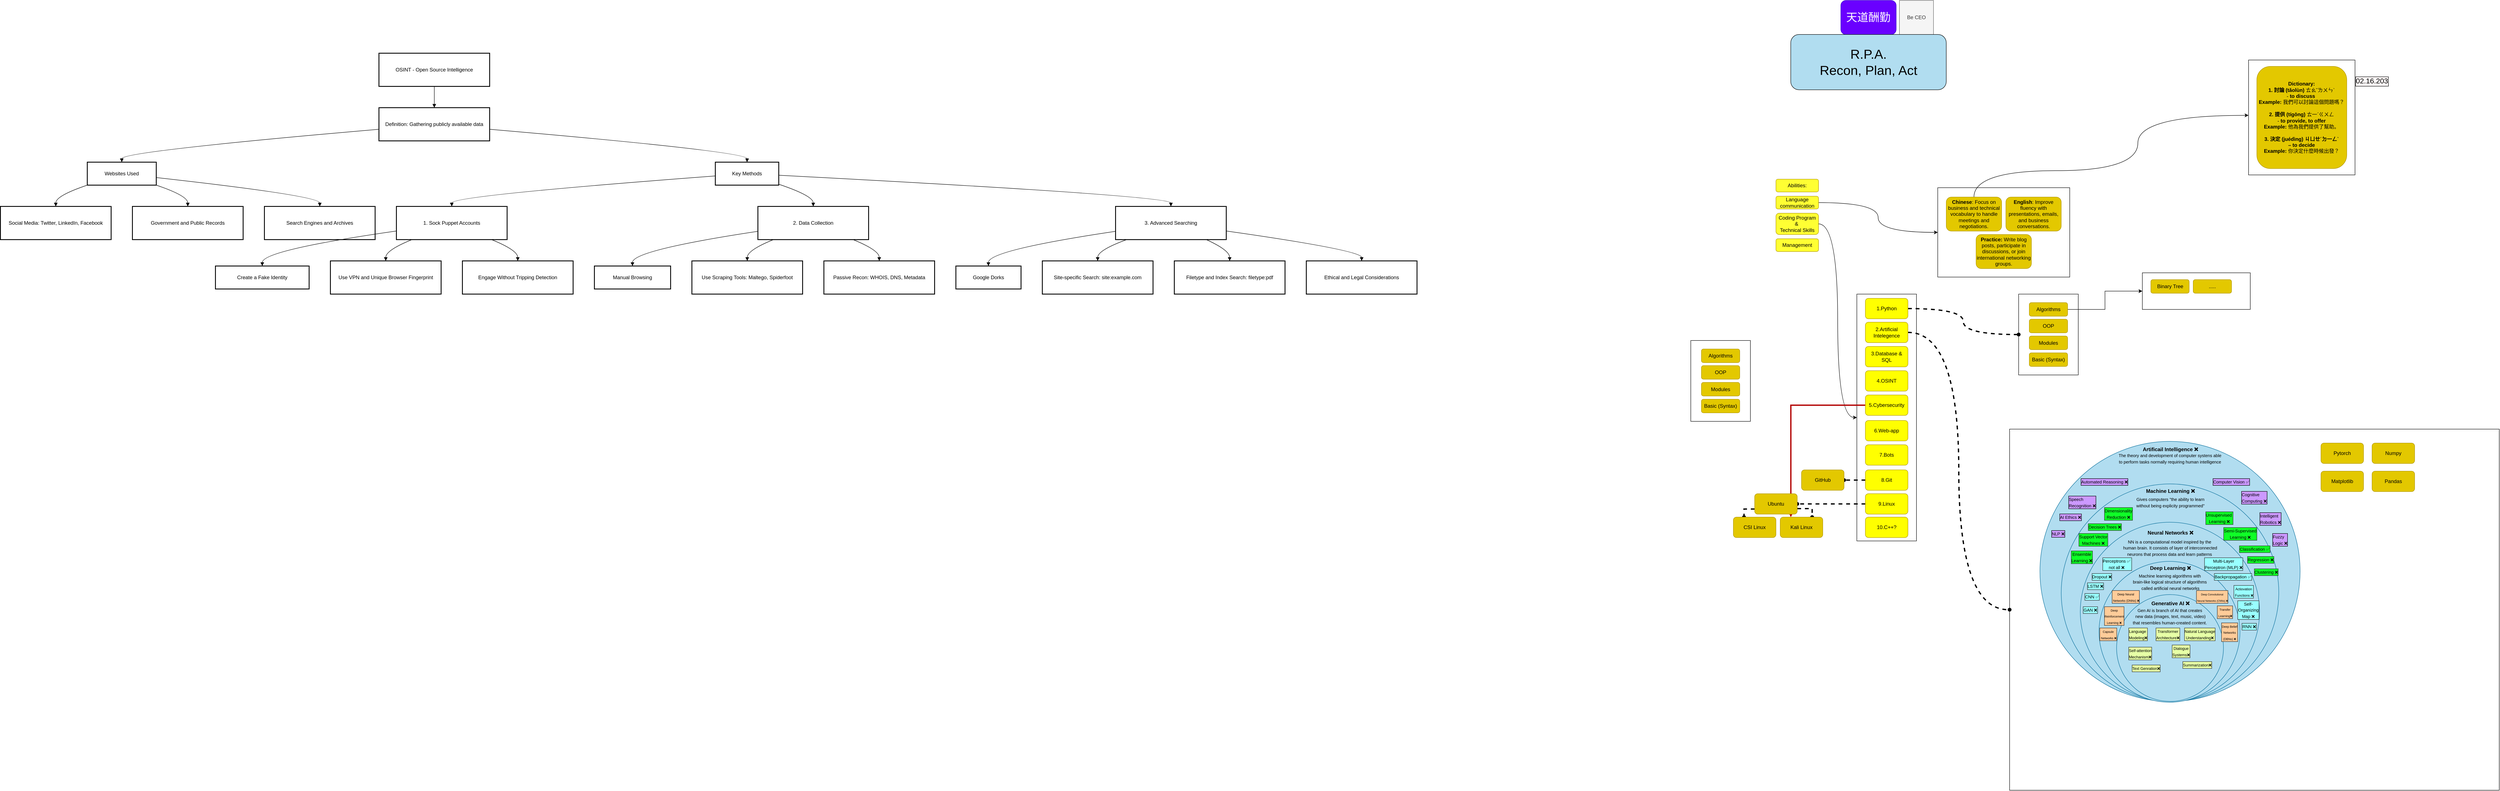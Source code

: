 <mxfile version="26.2.5">
  <diagram name="Page-1" id="c7558073-3199-34d8-9f00-42111426c3f3">
    <mxGraphModel dx="5987" dy="1270" grid="1" gridSize="10" guides="1" tooltips="1" connect="1" arrows="1" fold="1" page="0" pageScale="1" pageWidth="826" pageHeight="1169" background="none" math="0" shadow="0">
      <root>
        <mxCell id="0" />
        <mxCell id="1" parent="0" />
        <mxCell id="4se0mU8CYs9TbdrPb7_I-171" value="" style="rounded=0;whiteSpace=wrap;html=1;fillColor=none;" parent="1" vertex="1">
          <mxGeometry x="598.75" y="787.25" width="1150" height="848.5" as="geometry" />
        </mxCell>
        <mxCell id="4se0mU8CYs9TbdrPb7_I-137" value="" style="rounded=0;whiteSpace=wrap;html=1;fillColor=none;" parent="1" vertex="1">
          <mxGeometry x="620" y="470" width="140" height="190" as="geometry" />
        </mxCell>
        <mxCell id="4se0mU8CYs9TbdrPb7_I-109" value="" style="rounded=0;whiteSpace=wrap;html=1;" parent="1" vertex="1">
          <mxGeometry x="430" y="220" width="310" height="210" as="geometry" />
        </mxCell>
        <mxCell id="4se0mU8CYs9TbdrPb7_I-97" value="Be CEO" style="whiteSpace=wrap;html=1;aspect=fixed;fillColor=#f5f5f5;strokeColor=#666666;fontColor=#333333;" parent="1" vertex="1">
          <mxGeometry x="340" y="-220" width="80" height="80" as="geometry" />
        </mxCell>
        <mxCell id="4se0mU8CYs9TbdrPb7_I-101" value="Abilities:" style="rounded=1;whiteSpace=wrap;html=1;fillColor=#FFFF33;fontColor=#000000;strokeColor=#B09500;" parent="1" vertex="1">
          <mxGeometry x="50" y="200" width="100" height="30" as="geometry" />
        </mxCell>
        <mxCell id="4se0mU8CYs9TbdrPb7_I-107" value="" style="rounded=0;orthogonalLoop=1;jettySize=auto;html=1;entryX=0;entryY=0.5;entryDx=0;entryDy=0;edgeStyle=orthogonalEdgeStyle;elbow=vertical;curved=1;" parent="1" source="4se0mU8CYs9TbdrPb7_I-102" target="4se0mU8CYs9TbdrPb7_I-109" edge="1">
          <mxGeometry relative="1" as="geometry" />
        </mxCell>
        <mxCell id="4se0mU8CYs9TbdrPb7_I-102" value="Language communication" style="rounded=1;whiteSpace=wrap;html=1;fillColor=#FFFF33;fontColor=#000000;strokeColor=#B09500;" parent="1" vertex="1">
          <mxGeometry x="50" y="240" width="100" height="30" as="geometry" />
        </mxCell>
        <mxCell id="4se0mU8CYs9TbdrPb7_I-103" value="Coding Program&lt;div&gt;&amp;amp;&amp;nbsp;&lt;br&gt;&lt;div&gt;Technical Skills&lt;/div&gt;&lt;/div&gt;" style="rounded=1;whiteSpace=wrap;html=1;fillColor=#FFFF33;fontColor=#000000;strokeColor=#B09500;" parent="1" vertex="1">
          <mxGeometry x="50" y="280" width="100" height="50" as="geometry" />
        </mxCell>
        <mxCell id="4se0mU8CYs9TbdrPb7_I-104" value="Management" style="rounded=1;whiteSpace=wrap;html=1;fillColor=#FFFF33;fontColor=#000000;strokeColor=#B09500;" parent="1" vertex="1">
          <mxGeometry x="50" y="340" width="100" height="30" as="geometry" />
        </mxCell>
        <mxCell id="4se0mU8CYs9TbdrPb7_I-262" style="edgeStyle=orthogonalEdgeStyle;rounded=0;orthogonalLoop=1;jettySize=auto;html=1;curved=1;entryX=-0.001;entryY=0.483;entryDx=0;entryDy=0;exitX=0.5;exitY=0;exitDx=0;exitDy=0;entryPerimeter=0;" parent="1" source="4se0mU8CYs9TbdrPb7_I-106" target="4se0mU8CYs9TbdrPb7_I-264" edge="1">
          <mxGeometry relative="1" as="geometry">
            <mxPoint x="980" y="90" as="targetPoint" />
            <Array as="points">
              <mxPoint x="515" y="180" />
              <mxPoint x="900" y="180" />
              <mxPoint x="900" y="50" />
              <mxPoint x="1160" y="50" />
            </Array>
          </mxGeometry>
        </mxCell>
        <mxCell id="4se0mU8CYs9TbdrPb7_I-106" value="&lt;strong data-end=&quot;316&quot; data-start=&quot;305&quot;&gt;Chinese&lt;/strong&gt;: Focus on business and technical vocabulary to handle meetings and negotiations." style="whiteSpace=wrap;html=1;fillColor=#e3c800;strokeColor=#B09500;fontColor=#000000;rounded=1;" parent="1" vertex="1">
          <mxGeometry x="450" y="242" width="130" height="80" as="geometry" />
        </mxCell>
        <mxCell id="4se0mU8CYs9TbdrPb7_I-108" value="&lt;strong data-end=&quot;413&quot; data-start=&quot;402&quot;&gt;English&lt;/strong&gt;: Improve fluency with presentations, emails, and business conversations." style="whiteSpace=wrap;html=1;fillColor=#e3c800;strokeColor=#B09500;fontColor=#000000;rounded=1;" parent="1" vertex="1">
          <mxGeometry x="590" y="242" width="130" height="80" as="geometry" />
        </mxCell>
        <mxCell id="4se0mU8CYs9TbdrPb7_I-121" value="" style="rounded=0;whiteSpace=wrap;html=1;fillColor=none;" parent="1" vertex="1">
          <mxGeometry x="240" y="470" width="140" height="580" as="geometry" />
        </mxCell>
        <mxCell id="4se0mU8CYs9TbdrPb7_I-111" value="&lt;font&gt;天道酬勤&lt;/font&gt;" style="rounded=1;whiteSpace=wrap;html=1;fillColor=#6a00ff;strokeColor=#3700CC;fontSize=26;fontColor=#ffffff;" parent="1" vertex="1">
          <mxGeometry x="202.38" y="-220" width="130" height="80" as="geometry" />
        </mxCell>
        <mxCell id="4se0mU8CYs9TbdrPb7_I-116" value="&lt;font style=&quot;font-size: 31px;&quot; color=&quot;#030303&quot;&gt;R.P.A.&lt;/font&gt;&lt;div&gt;&lt;font style=&quot;font-size: 31px;&quot; color=&quot;#030303&quot;&gt;Recon, Plan, Act&lt;/font&gt;&lt;/div&gt;" style="rounded=1;whiteSpace=wrap;html=1;fillColor=#b1ddf0;strokeColor=#000000;fontSize=17;" parent="1" vertex="1">
          <mxGeometry x="84.75" y="-140" width="365.25" height="130" as="geometry" />
        </mxCell>
        <mxCell id="4se0mU8CYs9TbdrPb7_I-120" value="&lt;strong data-end=&quot;504&quot; data-start=&quot;491&quot;&gt;Practice:&lt;/strong&gt; Write blog posts, participate in discussions, or join international networking groups." style="whiteSpace=wrap;html=1;fillColor=#e3c800;strokeColor=#B09500;fontColor=#000000;rounded=1;" parent="1" vertex="1">
          <mxGeometry x="520" y="330" width="130" height="80" as="geometry" />
        </mxCell>
        <mxCell id="4se0mU8CYs9TbdrPb7_I-131" style="edgeStyle=orthogonalEdgeStyle;rounded=0;orthogonalLoop=1;jettySize=auto;html=1;curved=1;dashed=1;endArrow=oval;endFill=1;entryX=0;entryY=0.5;entryDx=0;entryDy=0;strokeWidth=3;" parent="1" source="4se0mU8CYs9TbdrPb7_I-122" target="4se0mU8CYs9TbdrPb7_I-137" edge="1">
          <mxGeometry relative="1" as="geometry">
            <mxPoint x="460" y="504" as="targetPoint" />
          </mxGeometry>
        </mxCell>
        <mxCell id="4se0mU8CYs9TbdrPb7_I-122" value="1.Python" style="whiteSpace=wrap;html=1;fillColor=#FFFF00;strokeColor=#B09500;fontColor=#000000;rounded=1;" parent="1" vertex="1">
          <mxGeometry x="260" y="480" width="100" height="48" as="geometry" />
        </mxCell>
        <mxCell id="4se0mU8CYs9TbdrPb7_I-125" value="" style="rounded=0;orthogonalLoop=1;jettySize=auto;html=1;entryX=0;entryY=0.5;entryDx=0;entryDy=0;edgeStyle=orthogonalEdgeStyle;elbow=vertical;curved=1;exitX=1;exitY=0.5;exitDx=0;exitDy=0;" parent="1" source="4se0mU8CYs9TbdrPb7_I-103" target="4se0mU8CYs9TbdrPb7_I-121" edge="1">
          <mxGeometry relative="1" as="geometry">
            <mxPoint x="110" y="440" as="sourcePoint" />
            <mxPoint x="390" y="510" as="targetPoint" />
          </mxGeometry>
        </mxCell>
        <mxCell id="4se0mU8CYs9TbdrPb7_I-170" style="rounded=0;orthogonalLoop=1;jettySize=auto;html=1;entryX=0;entryY=0.5;entryDx=0;entryDy=0;edgeStyle=orthogonalEdgeStyle;curved=1;strokeWidth=3;endArrow=oval;endFill=1;dashed=1;" parent="1" source="4se0mU8CYs9TbdrPb7_I-126" target="4se0mU8CYs9TbdrPb7_I-171" edge="1">
          <mxGeometry relative="1" as="geometry" />
        </mxCell>
        <mxCell id="4se0mU8CYs9TbdrPb7_I-126" value="2.Artificial Intelegence" style="whiteSpace=wrap;html=1;fillColor=#FFFF00;strokeColor=#B09500;fontColor=#000000;rounded=1;" parent="1" vertex="1">
          <mxGeometry x="260" y="536" width="100" height="48" as="geometry" />
        </mxCell>
        <mxCell id="4se0mU8CYs9TbdrPb7_I-127" value="3.Database &amp;amp;&lt;div&gt;SQL&lt;/div&gt;" style="whiteSpace=wrap;html=1;fillColor=#FFFF00;strokeColor=#B09500;fontColor=#000000;rounded=1;" parent="1" vertex="1">
          <mxGeometry x="260" y="593" width="100" height="48" as="geometry" />
        </mxCell>
        <mxCell id="4se0mU8CYs9TbdrPb7_I-129" value="4.OSINT" style="whiteSpace=wrap;html=1;fillColor=#FFFF00;strokeColor=#B09500;fontColor=#000000;rounded=1;" parent="1" vertex="1">
          <mxGeometry x="260" y="650" width="100" height="48" as="geometry" />
        </mxCell>
        <mxCell id="4se0mU8CYs9TbdrPb7_I-261" style="edgeStyle=orthogonalEdgeStyle;rounded=0;orthogonalLoop=1;jettySize=auto;html=1;exitX=0;exitY=0.5;exitDx=0;exitDy=0;entryX=0.25;entryY=0;entryDx=0;entryDy=0;fillColor=#e51400;strokeColor=#B20000;strokeWidth=3;" parent="1" source="4se0mU8CYs9TbdrPb7_I-130" target="4se0mU8CYs9TbdrPb7_I-258" edge="1">
          <mxGeometry relative="1" as="geometry" />
        </mxCell>
        <mxCell id="4se0mU8CYs9TbdrPb7_I-130" value="5.Cybersecurity" style="whiteSpace=wrap;html=1;fillColor=#FFFF00;strokeColor=#B09500;fontColor=#000000;rounded=1;" parent="1" vertex="1">
          <mxGeometry x="260" y="707" width="100" height="48" as="geometry" />
        </mxCell>
        <mxCell id="4se0mU8CYs9TbdrPb7_I-155" value="" style="ellipse;whiteSpace=wrap;html=1;aspect=fixed;fillColor=#b1ddf0;strokeColor=#10739e;" parent="1" vertex="1">
          <mxGeometry x="670" y="816" width="611" height="611" as="geometry" />
        </mxCell>
        <mxCell id="4se0mU8CYs9TbdrPb7_I-188" style="edgeStyle=orthogonalEdgeStyle;rounded=0;orthogonalLoop=1;jettySize=auto;html=1;entryX=0;entryY=0.5;entryDx=0;entryDy=0;" parent="1" source="4se0mU8CYs9TbdrPb7_I-132" target="4se0mU8CYs9TbdrPb7_I-186" edge="1">
          <mxGeometry relative="1" as="geometry" />
        </mxCell>
        <mxCell id="4se0mU8CYs9TbdrPb7_I-132" value="Algorithms" style="whiteSpace=wrap;html=1;fillColor=#e3c800;strokeColor=#B09500;fontColor=#000000;rounded=1;" parent="1" vertex="1">
          <mxGeometry x="645" y="490" width="90" height="32" as="geometry" />
        </mxCell>
        <mxCell id="4se0mU8CYs9TbdrPb7_I-134" value="6.Web-app" style="whiteSpace=wrap;html=1;fillColor=#FFFF00;strokeColor=#B09500;fontColor=#000000;rounded=1;" parent="1" vertex="1">
          <mxGeometry x="260" y="767" width="100" height="48" as="geometry" />
        </mxCell>
        <mxCell id="4se0mU8CYs9TbdrPb7_I-156" value="" style="ellipse;whiteSpace=wrap;html=1;aspect=fixed;fillColor=#b1ddf0;strokeColor=#10739e;" parent="1" vertex="1">
          <mxGeometry x="720" y="916" width="511" height="511" as="geometry" />
        </mxCell>
        <mxCell id="4se0mU8CYs9TbdrPb7_I-157" value="" style="ellipse;whiteSpace=wrap;html=1;aspect=fixed;fillColor=#b1ddf0;strokeColor=#10739e;" parent="1" vertex="1">
          <mxGeometry x="764.75" y="1006" width="421" height="421" as="geometry" />
        </mxCell>
        <mxCell id="4se0mU8CYs9TbdrPb7_I-159" value="&lt;font color=&quot;#000000&quot;&gt;&lt;b&gt;Artificail Intelligence&amp;nbsp;❌&lt;/b&gt;&lt;/font&gt;" style="text;html=1;align=center;verticalAlign=middle;resizable=0;points=[];autosize=1;strokeColor=none;fillColor=none;" parent="1" vertex="1">
          <mxGeometry x="895.5" y="820" width="160" height="30" as="geometry" />
        </mxCell>
        <mxCell id="4se0mU8CYs9TbdrPb7_I-161" value="&lt;font color=&quot;#000000&quot;&gt;&lt;b&gt;Machine Learning&amp;nbsp;❌&lt;/b&gt;&lt;/font&gt;" style="text;html=1;align=center;verticalAlign=middle;resizable=0;points=[];autosize=1;strokeColor=none;fillColor=none;" parent="1" vertex="1">
          <mxGeometry x="900.5" y="918" width="150" height="30" as="geometry" />
        </mxCell>
        <mxCell id="4se0mU8CYs9TbdrPb7_I-164" value="&lt;font style=&quot;font-size: 10px;&quot; color=&quot;#000000&quot;&gt;The theory and development of computer systens able&lt;/font&gt;&lt;div&gt;&lt;font color=&quot;#000000&quot;&gt;&lt;span style=&quot;font-size: 10px;&quot;&gt;to perform tasks normally requiring human intelligence&lt;/span&gt;&lt;/font&gt;&lt;/div&gt;" style="text;html=1;align=center;verticalAlign=middle;resizable=0;points=[];autosize=1;strokeColor=none;fillColor=none;" parent="1" vertex="1">
          <mxGeometry x="845.25" y="836" width="260" height="40" as="geometry" />
        </mxCell>
        <mxCell id="4se0mU8CYs9TbdrPb7_I-168" value="&lt;font color=&quot;#000000&quot;&gt;&lt;span style=&quot;font-size: 10px;&quot;&gt;Gives computers &quot;the ability to learn&lt;/span&gt;&lt;/font&gt;&lt;div&gt;&lt;font color=&quot;#000000&quot;&gt;&lt;span style=&quot;font-size: 10px;&quot;&gt;without being explicity programmed&quot;&lt;/span&gt;&lt;/font&gt;&lt;/div&gt;" style="text;html=1;align=center;verticalAlign=middle;resizable=0;points=[];autosize=1;strokeColor=none;fillColor=none;" parent="1" vertex="1">
          <mxGeometry x="885.5" y="939" width="180" height="40" as="geometry" />
        </mxCell>
        <mxCell id="4se0mU8CYs9TbdrPb7_I-172" value="Pytorch" style="whiteSpace=wrap;html=1;fillColor=#e3c800;strokeColor=#B09500;fontColor=#000000;rounded=1;" parent="1" vertex="1">
          <mxGeometry x="1330" y="820" width="100" height="48" as="geometry" />
        </mxCell>
        <mxCell id="4se0mU8CYs9TbdrPb7_I-173" value="Matplotlib" style="whiteSpace=wrap;html=1;fillColor=#e3c800;strokeColor=#B09500;fontColor=#000000;rounded=1;" parent="1" vertex="1">
          <mxGeometry x="1330" y="886" width="100" height="48" as="geometry" />
        </mxCell>
        <mxCell id="4se0mU8CYs9TbdrPb7_I-174" value="Numpy" style="whiteSpace=wrap;html=1;fillColor=#e3c800;strokeColor=#B09500;fontColor=#000000;rounded=1;" parent="1" vertex="1">
          <mxGeometry x="1450" y="820" width="100" height="48" as="geometry" />
        </mxCell>
        <mxCell id="4se0mU8CYs9TbdrPb7_I-175" value="Pandas" style="whiteSpace=wrap;html=1;fillColor=#e3c800;strokeColor=#B09500;fontColor=#000000;rounded=1;" parent="1" vertex="1">
          <mxGeometry x="1450" y="886" width="100" height="48" as="geometry" />
        </mxCell>
        <mxCell id="4se0mU8CYs9TbdrPb7_I-179" style="edgeStyle=orthogonalEdgeStyle;rounded=0;orthogonalLoop=1;jettySize=auto;html=1;strokeWidth=3;dashed=1;endArrow=oval;endFill=1;entryX=1;entryY=0.5;entryDx=0;entryDy=0;" parent="1" source="4se0mU8CYs9TbdrPb7_I-176" target="4se0mU8CYs9TbdrPb7_I-180" edge="1">
          <mxGeometry relative="1" as="geometry">
            <mxPoint x="190" y="907" as="targetPoint" />
          </mxGeometry>
        </mxCell>
        <mxCell id="4se0mU8CYs9TbdrPb7_I-176" value="8.Git" style="whiteSpace=wrap;html=1;fillColor=#FFFF00;strokeColor=#B09500;fontColor=#000000;rounded=1;" parent="1" vertex="1">
          <mxGeometry x="260" y="883" width="100" height="48" as="geometry" />
        </mxCell>
        <mxCell id="4se0mU8CYs9TbdrPb7_I-177" value="7.Bots" style="whiteSpace=wrap;html=1;fillColor=#FFFF00;strokeColor=#B09500;fontColor=#000000;rounded=1;" parent="1" vertex="1">
          <mxGeometry x="260" y="824" width="100" height="48" as="geometry" />
        </mxCell>
        <mxCell id="4se0mU8CYs9TbdrPb7_I-178" value="10.C++?" style="whiteSpace=wrap;html=1;fillColor=#FFFF00;strokeColor=#B09500;fontColor=#000000;rounded=1;" parent="1" vertex="1">
          <mxGeometry x="260" y="994" width="100" height="48" as="geometry" />
        </mxCell>
        <mxCell id="4se0mU8CYs9TbdrPb7_I-180" value="GitHub" style="whiteSpace=wrap;html=1;fillColor=#e3c800;strokeColor=#B09500;fontColor=#000000;rounded=1;" parent="1" vertex="1">
          <mxGeometry x="110" y="883" width="100" height="48" as="geometry" />
        </mxCell>
        <mxCell id="4se0mU8CYs9TbdrPb7_I-183" value="OOP" style="whiteSpace=wrap;html=1;fillColor=#e3c800;strokeColor=#B09500;fontColor=#000000;rounded=1;" parent="1" vertex="1">
          <mxGeometry x="645" y="529" width="90" height="32" as="geometry" />
        </mxCell>
        <mxCell id="4se0mU8CYs9TbdrPb7_I-184" value="Modules" style="whiteSpace=wrap;html=1;fillColor=#e3c800;strokeColor=#B09500;fontColor=#000000;rounded=1;" parent="1" vertex="1">
          <mxGeometry x="645" y="568.5" width="90" height="32" as="geometry" />
        </mxCell>
        <mxCell id="4se0mU8CYs9TbdrPb7_I-185" value="Basic (Syntax)" style="whiteSpace=wrap;html=1;fillColor=#e3c800;strokeColor=#B09500;fontColor=#000000;rounded=1;" parent="1" vertex="1">
          <mxGeometry x="645" y="608" width="90" height="32" as="geometry" />
        </mxCell>
        <mxCell id="4se0mU8CYs9TbdrPb7_I-186" value="" style="rounded=0;whiteSpace=wrap;html=1;fillColor=none;" parent="1" vertex="1">
          <mxGeometry x="910.5" y="420" width="253.5" height="86" as="geometry" />
        </mxCell>
        <mxCell id="4se0mU8CYs9TbdrPb7_I-187" value="Binary Tree" style="whiteSpace=wrap;html=1;fillColor=#e3c800;strokeColor=#B09500;fontColor=#000000;rounded=1;" parent="1" vertex="1">
          <mxGeometry x="930.5" y="436" width="90" height="32" as="geometry" />
        </mxCell>
        <mxCell id="4se0mU8CYs9TbdrPb7_I-189" value="....." style="whiteSpace=wrap;html=1;fillColor=#e3c800;strokeColor=#B09500;fontColor=#000000;rounded=1;" parent="1" vertex="1">
          <mxGeometry x="1030" y="436" width="90" height="32" as="geometry" />
        </mxCell>
        <mxCell id="4se0mU8CYs9TbdrPb7_I-191" value="" style="ellipse;whiteSpace=wrap;html=1;aspect=fixed;fillColor=#b1ddf0;strokeColor=#10739e;" parent="1" vertex="1">
          <mxGeometry x="808.75" y="1098" width="331" height="331" as="geometry" />
        </mxCell>
        <mxCell id="4se0mU8CYs9TbdrPb7_I-192" value="" style="ellipse;whiteSpace=wrap;html=1;aspect=fixed;fillColor=#b1ddf0;strokeColor=#10739e;" parent="1" vertex="1">
          <mxGeometry x="850" y="1176" width="251" height="251" as="geometry" />
        </mxCell>
        <mxCell id="4se0mU8CYs9TbdrPb7_I-162" value="&lt;font color=&quot;#000000&quot;&gt;&lt;b&gt;Deep Learning&amp;nbsp;❌&lt;/b&gt;&lt;/font&gt;" style="text;html=1;align=center;verticalAlign=middle;resizable=0;points=[];autosize=1;strokeColor=none;fillColor=none;" parent="1" vertex="1">
          <mxGeometry x="910.5" y="1099" width="130" height="30" as="geometry" />
        </mxCell>
        <mxCell id="4se0mU8CYs9TbdrPb7_I-169" value="&lt;font color=&quot;#000000&quot;&gt;&lt;span style=&quot;font-size: 10px;&quot;&gt;Machine learning algorithms&amp;nbsp;&lt;/span&gt;&lt;/font&gt;&lt;span style=&quot;font-size: 10px; color: rgb(0, 0, 0); background-color: initial;&quot;&gt;with&amp;nbsp;&lt;/span&gt;&lt;div&gt;&lt;span style=&quot;font-size: 10px; color: rgb(0, 0, 0); background-color: initial;&quot;&gt;brain-like&amp;nbsp;&lt;/span&gt;&lt;span style=&quot;background-color: initial; font-size: 10px; color: rgb(0, 0, 0);&quot;&gt;logical&amp;nbsp;&lt;/span&gt;&lt;span style=&quot;background-color: initial; font-size: 10px; color: rgb(0, 0, 0);&quot;&gt;structure of algorithms&amp;nbsp;&lt;/span&gt;&lt;/div&gt;&lt;div&gt;&lt;span style=&quot;background-color: initial; font-size: 10px; color: rgb(0, 0, 0);&quot;&gt;called artificial&amp;nbsp;&lt;/span&gt;&lt;span style=&quot;background-color: initial; font-size: 10px; color: rgb(0, 0, 0);&quot;&gt;neural&amp;nbsp;&lt;/span&gt;&lt;span style=&quot;background-color: initial; font-size: 10px; color: rgb(0, 0, 0);&quot;&gt;networks&lt;/span&gt;&lt;/div&gt;" style="text;html=1;align=center;verticalAlign=middle;resizable=0;points=[];autosize=1;strokeColor=none;fillColor=none;" parent="1" vertex="1">
          <mxGeometry x="875.5" y="1116" width="200" height="60" as="geometry" />
        </mxCell>
        <mxCell id="4se0mU8CYs9TbdrPb7_I-194" value="&lt;font color=&quot;#000000&quot;&gt;&lt;b&gt;Neural Networks&amp;nbsp;❌&lt;/b&gt;&lt;/font&gt;" style="text;html=1;align=center;verticalAlign=middle;resizable=0;points=[];autosize=1;strokeColor=none;fillColor=none;" parent="1" vertex="1">
          <mxGeometry x="905.5" y="1016" width="140" height="30" as="geometry" />
        </mxCell>
        <mxCell id="4se0mU8CYs9TbdrPb7_I-195" value="&lt;font color=&quot;#000000&quot;&gt;&lt;b&gt;Generative AI&amp;nbsp;❌&lt;/b&gt;&lt;/font&gt;" style="text;html=1;align=center;verticalAlign=middle;resizable=0;points=[];autosize=1;strokeColor=none;fillColor=none;" parent="1" vertex="1">
          <mxGeometry x="915.5" y="1182" width="120" height="30" as="geometry" />
        </mxCell>
        <mxCell id="4se0mU8CYs9TbdrPb7_I-196" value="&lt;font color=&quot;#000000&quot;&gt;&lt;span style=&quot;font-size: 10px;&quot;&gt;NN is a computational model inspired by the&lt;/span&gt;&lt;/font&gt;&lt;div&gt;&lt;font color=&quot;#000000&quot;&gt;&lt;span style=&quot;font-size: 10px;&quot;&gt;&amp;nbsp;human&lt;/span&gt;&lt;/font&gt;&lt;span style=&quot;font-size: 10px; color: rgb(0, 0, 0); background-color: initial;&quot;&gt;&amp;nbsp;brain. It consists of layer of interconnected&lt;/span&gt;&lt;/div&gt;&lt;div&gt;&lt;span style=&quot;font-size: 10px; color: rgb(0, 0, 0); background-color: initial;&quot;&gt;neurons that process data and learn patterns&lt;/span&gt;&lt;/div&gt;" style="text;html=1;align=center;verticalAlign=middle;resizable=0;points=[];autosize=1;strokeColor=none;fillColor=none;" parent="1" vertex="1">
          <mxGeometry x="849.25" y="1036" width="250" height="60" as="geometry" />
        </mxCell>
        <mxCell id="4se0mU8CYs9TbdrPb7_I-197" value="&lt;font color=&quot;#000000&quot;&gt;&lt;span style=&quot;font-size: 10px;&quot;&gt;Gen AI is branch of AI that creates&amp;nbsp;&lt;/span&gt;&lt;/font&gt;&lt;div&gt;&lt;font color=&quot;#000000&quot;&gt;&lt;span style=&quot;font-size: 10px;&quot;&gt;new&lt;/span&gt;&lt;/font&gt;&lt;span style=&quot;font-size: 10px; color: rgb(0, 0, 0); background-color: initial;&quot;&gt;&amp;nbsp;data (images, text, music, video)&lt;/span&gt;&lt;/div&gt;&lt;div&gt;&lt;span style=&quot;font-size: 10px; color: rgb(0, 0, 0); background-color: initial;&quot;&gt;that resembles human-created content.&amp;nbsp;&lt;/span&gt;&lt;/div&gt;" style="text;html=1;align=center;verticalAlign=middle;resizable=0;points=[];autosize=1;strokeColor=none;fillColor=none;" parent="1" vertex="1">
          <mxGeometry x="875.5" y="1197" width="200" height="60" as="geometry" />
        </mxCell>
        <mxCell id="4se0mU8CYs9TbdrPb7_I-200" value="&lt;font color=&quot;#000000&quot;&gt;&lt;span style=&quot;font-size: 10px;&quot;&gt;AI Ethics&amp;nbsp;❌&lt;/span&gt;&lt;/font&gt;" style="text;html=1;align=left;verticalAlign=middle;resizable=0;points=[];autosize=1;strokeColor=none;fillColor=none;labelBackgroundColor=#CC99FF;labelBorderColor=#000000;" parent="1" vertex="1">
          <mxGeometry x="713.75" y="979" width="80" height="30" as="geometry" />
        </mxCell>
        <mxCell id="4se0mU8CYs9TbdrPb7_I-201" value="&lt;font style=&quot;font-size: 10px;&quot; color=&quot;#000000&quot;&gt;Speech&amp;nbsp;&lt;/font&gt;&lt;div&gt;&lt;span style=&quot;color: rgb(0, 0, 0);&quot;&gt;&lt;font style=&quot;font-size: 10px;&quot;&gt;Recognition&amp;nbsp;❌&lt;/font&gt;&lt;/span&gt;&lt;/div&gt;" style="text;html=1;align=left;verticalAlign=middle;resizable=0;points=[];autosize=1;strokeColor=none;fillColor=none;labelBackgroundColor=#CC99FF;textShadow=0;labelBorderColor=#000000;" parent="1" vertex="1">
          <mxGeometry x="735" y="939" width="90" height="40" as="geometry" />
        </mxCell>
        <mxCell id="4se0mU8CYs9TbdrPb7_I-202" value="&lt;font color=&quot;#000000&quot;&gt;&lt;span style=&quot;font-size: 10px;&quot;&gt;Cognitive&lt;/span&gt;&lt;/font&gt;&lt;div&gt;&lt;font color=&quot;#000000&quot;&gt;&lt;span style=&quot;font-size: 10px;&quot;&gt;Computing&amp;nbsp;❌&lt;/span&gt;&lt;/font&gt;&lt;/div&gt;" style="text;html=1;align=left;verticalAlign=middle;resizable=0;points=[];autosize=1;strokeColor=none;fillColor=none;labelBackgroundColor=#CC99FF;labelBorderColor=#000000;" parent="1" vertex="1">
          <mxGeometry x="1140.5" y="928" width="90" height="40" as="geometry" />
        </mxCell>
        <mxCell id="4se0mU8CYs9TbdrPb7_I-203" value="&lt;font color=&quot;#000000&quot;&gt;&lt;span style=&quot;font-size: 10px;&quot;&gt;NLP&amp;nbsp;❌&lt;/span&gt;&lt;/font&gt;" style="text;html=1;align=left;verticalAlign=middle;resizable=0;points=[];autosize=1;strokeColor=none;fillColor=none;labelBackgroundColor=#CC99FF;labelBorderColor=#000000;" parent="1" vertex="1">
          <mxGeometry x="695" y="1018" width="60" height="30" as="geometry" />
        </mxCell>
        <mxCell id="4se0mU8CYs9TbdrPb7_I-208" value="&lt;font style=&quot;font-size: 10px;&quot;&gt;&lt;font style=&quot;&quot; color=&quot;#000000&quot;&gt;Computer&amp;nbsp;&lt;/font&gt;&lt;span style=&quot;color: rgb(0, 0, 0);&quot;&gt;Vision ✅&lt;/span&gt;&lt;/font&gt;" style="text;html=1;align=left;verticalAlign=middle;resizable=0;points=[];autosize=1;strokeColor=none;fillColor=none;labelBackgroundColor=#CC99FF;labelBorderColor=#000000;" parent="1" vertex="1">
          <mxGeometry x="1073.75" y="896" width="110" height="30" as="geometry" />
        </mxCell>
        <mxCell id="4se0mU8CYs9TbdrPb7_I-209" value="&lt;div&gt;&lt;font color=&quot;#000000&quot;&gt;&lt;span style=&quot;font-size: 10px;&quot;&gt;Intelligent&lt;/span&gt;&lt;/font&gt;&lt;/div&gt;&lt;font color=&quot;#000000&quot;&gt;&lt;span style=&quot;font-size: 10px;&quot;&gt;Robotics&amp;nbsp;❌&lt;/span&gt;&lt;/font&gt;" style="text;html=1;align=left;verticalAlign=middle;resizable=0;points=[];autosize=1;strokeColor=none;fillColor=none;labelBackgroundColor=#CC99FF;labelBorderColor=#000000;" parent="1" vertex="1">
          <mxGeometry x="1183.75" y="978" width="80" height="40" as="geometry" />
        </mxCell>
        <mxCell id="4se0mU8CYs9TbdrPb7_I-210" value="&lt;font color=&quot;#000000&quot;&gt;&lt;span style=&quot;font-size: 10px;&quot;&gt;Fuzzy&amp;nbsp;&lt;/span&gt;&lt;/font&gt;&lt;div&gt;&lt;font color=&quot;#000000&quot;&gt;&lt;span style=&quot;font-size: 10px;&quot;&gt;Logic ❌&lt;/span&gt;&lt;/font&gt;&lt;/div&gt;" style="text;html=1;align=left;verticalAlign=middle;resizable=0;points=[];autosize=1;strokeColor=none;fillColor=none;labelBackgroundColor=#CC99FF;labelBorderColor=#000000;" parent="1" vertex="1">
          <mxGeometry x="1213.75" y="1027" width="60" height="40" as="geometry" />
        </mxCell>
        <mxCell id="4se0mU8CYs9TbdrPb7_I-211" value="&lt;font color=&quot;#000000&quot;&gt;&lt;span style=&quot;font-size: 10px;&quot;&gt;Automated Reasoning ❌&lt;/span&gt;&lt;/font&gt;" style="text;html=1;align=left;verticalAlign=middle;resizable=0;points=[];autosize=1;strokeColor=none;fillColor=none;labelBackgroundColor=#CC99FF;labelBorderColor=#000000;" parent="1" vertex="1">
          <mxGeometry x="764.25" y="896" width="140" height="30" as="geometry" />
        </mxCell>
        <mxCell id="4se0mU8CYs9TbdrPb7_I-213" value="&lt;font color=&quot;#000000&quot;&gt;&lt;span style=&quot;font-size: 10px;&quot;&gt;Unsupervised&amp;nbsp;&lt;/span&gt;&lt;/font&gt;&lt;div&gt;&lt;span style=&quot;font-size: 10px; color: rgb(0, 0, 0);&quot;&gt;Learning&amp;nbsp;&lt;/span&gt;&lt;font color=&quot;#000000&quot;&gt;&lt;span style=&quot;font-size: 10px;&quot;&gt;❌&lt;/span&gt;&lt;/font&gt;&lt;/div&gt;" style="text;html=1;align=center;verticalAlign=middle;resizable=0;points=[];autosize=1;strokeColor=none;fillColor=none;labelBackgroundColor=#0FFF27;labelBorderColor=#333333;" parent="1" vertex="1">
          <mxGeometry x="1045.5" y="976" width="90" height="40" as="geometry" />
        </mxCell>
        <mxCell id="4se0mU8CYs9TbdrPb7_I-216" value="&lt;div&gt;&lt;span style=&quot;font-size: 10px; color: rgb(0, 0, 0);&quot;&gt;Semi-Supervised&lt;/span&gt;&lt;/div&gt;&lt;div&gt;&lt;span style=&quot;font-size: 10px; color: rgb(0, 0, 0);&quot;&gt;Learning&amp;nbsp;&lt;/span&gt;&lt;font color=&quot;#000000&quot;&gt;&lt;span style=&quot;font-size: 10px;&quot;&gt;❌&lt;/span&gt;&lt;/font&gt;&lt;/div&gt;" style="text;html=1;align=center;verticalAlign=middle;resizable=0;points=[];autosize=1;strokeColor=none;fillColor=none;labelBackgroundColor=#0FFF27;labelBorderColor=#333333;" parent="1" vertex="1">
          <mxGeometry x="1089.75" y="1013" width="100" height="40" as="geometry" />
        </mxCell>
        <mxCell id="4se0mU8CYs9TbdrPb7_I-218" value="&lt;div&gt;&lt;span style=&quot;font-size: 10px; color: rgb(0, 0, 0);&quot;&gt;Classification&amp;nbsp;&lt;/span&gt;&lt;font color=&quot;#000000&quot;&gt;&lt;span style=&quot;font-size: 10px;&quot;&gt;✅&lt;/span&gt;&lt;/font&gt;&lt;br&gt;&lt;/div&gt;" style="text;html=1;align=center;verticalAlign=middle;resizable=0;points=[];autosize=1;strokeColor=none;fillColor=none;labelBackgroundColor=#0FFF27;labelBorderColor=#333333;" parent="1" vertex="1">
          <mxGeometry x="1123.75" y="1054" width="100" height="30" as="geometry" />
        </mxCell>
        <mxCell id="4se0mU8CYs9TbdrPb7_I-219" value="&lt;div&gt;&lt;font color=&quot;#000000&quot;&gt;&lt;span style=&quot;font-size: 10px;&quot;&gt;Regression&amp;nbsp;❌&lt;/span&gt;&lt;/font&gt;&lt;br&gt;&lt;/div&gt;" style="text;html=1;align=center;verticalAlign=middle;resizable=0;points=[];autosize=1;strokeColor=none;fillColor=none;labelBackgroundColor=#0FFF27;labelBorderColor=#333333;" parent="1" vertex="1">
          <mxGeometry x="1143" y="1079" width="90" height="30" as="geometry" />
        </mxCell>
        <mxCell id="4se0mU8CYs9TbdrPb7_I-220" value="&lt;div&gt;&lt;font color=&quot;#000000&quot;&gt;&lt;span style=&quot;font-size: 10px;&quot;&gt;Clustering&amp;nbsp;❌&lt;/span&gt;&lt;/font&gt;&lt;br&gt;&lt;/div&gt;" style="text;html=1;align=center;verticalAlign=middle;resizable=0;points=[];autosize=1;strokeColor=none;fillColor=none;labelBackgroundColor=#0FFF27;labelBorderColor=#333333;" parent="1" vertex="1">
          <mxGeometry x="1156" y="1108" width="90" height="30" as="geometry" />
        </mxCell>
        <mxCell id="4se0mU8CYs9TbdrPb7_I-221" value="&lt;div&gt;&lt;span style=&quot;font-size: 10px; color: rgb(0, 0, 0);&quot;&gt;Dimensionality&lt;/span&gt;&lt;/div&gt;&lt;div&gt;&lt;span style=&quot;font-size: 10px; color: rgb(0, 0, 0);&quot;&gt;Reduction&amp;nbsp;&lt;/span&gt;&lt;font color=&quot;#000000&quot;&gt;&lt;span style=&quot;font-size: 10px;&quot;&gt;❌&lt;/span&gt;&lt;/font&gt;&lt;/div&gt;" style="text;html=1;align=center;verticalAlign=middle;resizable=0;points=[];autosize=1;strokeColor=none;fillColor=none;labelBackgroundColor=#0FFF27;labelBorderColor=#333333;" parent="1" vertex="1">
          <mxGeometry x="808.75" y="966" width="90" height="40" as="geometry" />
        </mxCell>
        <mxCell id="4se0mU8CYs9TbdrPb7_I-222" value="&lt;div&gt;&lt;span style=&quot;font-size: 10px; color: rgb(0, 0, 0);&quot;&gt;Decision Trees&amp;nbsp;&lt;/span&gt;&lt;font color=&quot;#000000&quot;&gt;&lt;span style=&quot;font-size: 10px;&quot;&gt;❌&lt;/span&gt;&lt;/font&gt;&lt;br&gt;&lt;/div&gt;" style="text;html=1;align=center;verticalAlign=middle;resizable=0;points=[];autosize=1;strokeColor=none;fillColor=none;labelBackgroundColor=#0FFF27;labelBorderColor=#333333;" parent="1" vertex="1">
          <mxGeometry x="767.25" y="1002" width="110" height="30" as="geometry" />
        </mxCell>
        <mxCell id="4se0mU8CYs9TbdrPb7_I-223" value="&lt;div&gt;&lt;span style=&quot;font-size: 10px; color: rgb(0, 0, 0);&quot;&gt;Support Vector&lt;/span&gt;&lt;/div&gt;&lt;div&gt;&lt;span style=&quot;font-size: 10px; color: rgb(0, 0, 0);&quot;&gt;Machines&amp;nbsp;&lt;/span&gt;&lt;font color=&quot;#000000&quot;&gt;&lt;span style=&quot;font-size: 10px;&quot;&gt;❌&lt;/span&gt;&lt;/font&gt;&lt;br&gt;&lt;/div&gt;" style="text;html=1;align=center;verticalAlign=middle;resizable=0;points=[];autosize=1;strokeColor=none;fillColor=none;labelBackgroundColor=#0FFF27;labelBorderColor=#333333;" parent="1" vertex="1">
          <mxGeometry x="750" y="1027" width="90" height="40" as="geometry" />
        </mxCell>
        <mxCell id="4se0mU8CYs9TbdrPb7_I-224" value="&lt;div&gt;&lt;span style=&quot;font-size: 10px; color: rgb(0, 0, 0);&quot;&gt;Ensemble&lt;/span&gt;&lt;/div&gt;&lt;div&gt;&lt;span style=&quot;font-size: 10px; color: rgb(0, 0, 0);&quot;&gt;Learning&amp;nbsp;&lt;/span&gt;&lt;font color=&quot;#000000&quot;&gt;&lt;span style=&quot;font-size: 10px;&quot;&gt;❌&lt;/span&gt;&lt;/font&gt;&lt;br&gt;&lt;/div&gt;" style="text;html=1;align=center;verticalAlign=middle;resizable=0;points=[];autosize=1;strokeColor=none;fillColor=none;labelBackgroundColor=#0FFF27;labelBorderColor=#333333;" parent="1" vertex="1">
          <mxGeometry x="727.75" y="1068" width="80" height="40" as="geometry" />
        </mxCell>
        <mxCell id="4se0mU8CYs9TbdrPb7_I-225" value="&lt;div&gt;&lt;span style=&quot;font-size: 10px; color: rgb(0, 0, 0);&quot;&gt;Multi-Layer&lt;br&gt;Perceptron (MLP)&amp;nbsp;&lt;/span&gt;&lt;font color=&quot;#000000&quot;&gt;&lt;span style=&quot;font-size: 10px;&quot;&gt;❌&lt;/span&gt;&lt;/font&gt;&lt;/div&gt;" style="text;html=1;align=center;verticalAlign=middle;resizable=0;points=[];autosize=1;strokeColor=none;fillColor=none;labelBackgroundColor=#99FFFF;labelBorderColor=#333333;" parent="1" vertex="1">
          <mxGeometry x="1040.5" y="1084" width="120" height="40" as="geometry" />
        </mxCell>
        <mxCell id="4se0mU8CYs9TbdrPb7_I-226" value="&lt;div&gt;&lt;span style=&quot;font-size: 10px; color: rgb(0, 0, 0);&quot;&gt;Backpropagation&amp;nbsp;&lt;/span&gt;&lt;font color=&quot;#000000&quot;&gt;&lt;span style=&quot;font-size: 10px;&quot;&gt;✅&lt;/span&gt;&lt;/font&gt;&lt;/div&gt;" style="text;html=1;align=center;verticalAlign=middle;resizable=0;points=[];autosize=1;strokeColor=none;fillColor=none;labelBackgroundColor=#99FFFF;labelBorderColor=#333333;" parent="1" vertex="1">
          <mxGeometry x="1062.75" y="1119" width="120" height="30" as="geometry" />
        </mxCell>
        <mxCell id="4se0mU8CYs9TbdrPb7_I-227" value="&lt;div&gt;&lt;span style=&quot;color: rgb(0, 0, 0);&quot;&gt;&lt;font style=&quot;font-size: 8px;&quot;&gt;Actiovation&lt;/font&gt;&lt;/span&gt;&lt;/div&gt;&lt;div&gt;&lt;font style=&quot;font-size: 8px;&quot;&gt;&lt;span style=&quot;color: rgb(0, 0, 0);&quot;&gt;&amp;nbsp;Functions&amp;nbsp;&lt;/span&gt;&lt;font style=&quot;&quot; color=&quot;#000000&quot;&gt;❌&lt;/font&gt;&lt;/font&gt;&lt;/div&gt;" style="text;html=1;align=center;verticalAlign=middle;resizable=0;points=[];autosize=1;strokeColor=none;fillColor=none;labelBackgroundColor=#99FFFF;labelBorderColor=#333333;" parent="1" vertex="1">
          <mxGeometry x="1112.75" y="1149" width="70" height="40" as="geometry" />
        </mxCell>
        <mxCell id="4se0mU8CYs9TbdrPb7_I-229" value="&lt;div&gt;&lt;span style=&quot;font-size: 10px; color: rgb(0, 0, 0);&quot;&gt;Perceptrons&amp;nbsp;&lt;/span&gt;&lt;font color=&quot;#000000&quot;&gt;&lt;span style=&quot;font-size: 10px;&quot;&gt;✅&amp;nbsp;&lt;/span&gt;&lt;/font&gt;&lt;/div&gt;&lt;div&gt;&lt;font color=&quot;#000000&quot;&gt;&lt;span style=&quot;font-size: 10px;&quot;&gt;not all&amp;nbsp;❌&lt;/span&gt;&lt;/font&gt;&lt;span style=&quot;font-size: 10px; color: rgb(0, 0, 0);&quot;&gt;&amp;nbsp;&lt;/span&gt;&lt;/div&gt;" style="text;html=1;align=center;verticalAlign=middle;resizable=0;points=[];autosize=1;strokeColor=none;fillColor=none;labelBackgroundColor=#99FFFF;labelBorderColor=#333333;" parent="1" vertex="1">
          <mxGeometry x="800.5" y="1084" width="100" height="40" as="geometry" />
        </mxCell>
        <mxCell id="4se0mU8CYs9TbdrPb7_I-230" value="&lt;div&gt;&lt;font color=&quot;#000000&quot;&gt;&lt;span style=&quot;font-size: 10px;&quot;&gt;CNN&amp;nbsp;✅&lt;/span&gt;&lt;/font&gt;&lt;/div&gt;" style="text;html=1;align=center;verticalAlign=middle;resizable=0;points=[];autosize=1;strokeColor=none;fillColor=none;labelBackgroundColor=#99FFFF;labelBorderColor=#333333;" parent="1" vertex="1">
          <mxGeometry x="761.75" y="1166" width="60" height="30" as="geometry" />
        </mxCell>
        <mxCell id="4se0mU8CYs9TbdrPb7_I-231" value="&lt;div&gt;&lt;font color=&quot;#000000&quot;&gt;&lt;span style=&quot;font-size: 10px;&quot;&gt;LSTM&amp;nbsp;❌&lt;/span&gt;&lt;/font&gt;&lt;/div&gt;" style="text;html=1;align=center;verticalAlign=middle;resizable=0;points=[];autosize=1;strokeColor=none;fillColor=none;labelBackgroundColor=#99FFFF;labelBorderColor=#333333;" parent="1" vertex="1">
          <mxGeometry x="765.25" y="1140.5" width="70" height="30" as="geometry" />
        </mxCell>
        <mxCell id="4se0mU8CYs9TbdrPb7_I-232" value="&lt;div&gt;&lt;font color=&quot;#000000&quot;&gt;&lt;span style=&quot;font-size: 10px;&quot;&gt;GAN ❌&lt;/span&gt;&lt;/font&gt;&lt;/div&gt;" style="text;html=1;align=center;verticalAlign=middle;resizable=0;points=[];autosize=1;strokeColor=none;fillColor=none;labelBackgroundColor=#99FFFF;labelBorderColor=#333333;" parent="1" vertex="1">
          <mxGeometry x="757.75" y="1196.5" width="60" height="30" as="geometry" />
        </mxCell>
        <mxCell id="4se0mU8CYs9TbdrPb7_I-233" value="&lt;div&gt;&lt;font color=&quot;#000000&quot;&gt;&lt;span style=&quot;font-size: 10px;&quot;&gt;Dropout ❌&lt;/span&gt;&lt;/font&gt;&lt;/div&gt;" style="text;html=1;align=center;verticalAlign=middle;resizable=0;points=[];autosize=1;strokeColor=none;fillColor=none;labelBackgroundColor=#99FFFF;labelBorderColor=#333333;" parent="1" vertex="1">
          <mxGeometry x="775.25" y="1119" width="80" height="30" as="geometry" />
        </mxCell>
        <mxCell id="4se0mU8CYs9TbdrPb7_I-234" value="&lt;div&gt;&lt;span style=&quot;font-size: 10px; color: rgb(0, 0, 0);&quot;&gt;RNN&amp;nbsp;&lt;/span&gt;&lt;font color=&quot;#000000&quot;&gt;&lt;span style=&quot;font-size: 10px;&quot;&gt;❌&lt;/span&gt;&lt;/font&gt;&lt;br&gt;&lt;/div&gt;" style="text;html=1;align=center;verticalAlign=middle;resizable=0;points=[];autosize=1;strokeColor=none;fillColor=none;labelBackgroundColor=#99FFFF;labelBorderColor=#333333;" parent="1" vertex="1">
          <mxGeometry x="1130.75" y="1236" width="60" height="30" as="geometry" />
        </mxCell>
        <mxCell id="4se0mU8CYs9TbdrPb7_I-235" value="&lt;div&gt;&lt;span style=&quot;font-size: 10px; color: rgb(0, 0, 0);&quot;&gt;Self-&lt;/span&gt;&lt;/div&gt;&lt;div&gt;&lt;span style=&quot;font-size: 10px; color: rgb(0, 0, 0);&quot;&gt;Organizing&lt;/span&gt;&lt;/div&gt;&lt;div&gt;&lt;span style=&quot;font-size: 10px; color: rgb(0, 0, 0);&quot;&gt;Map&amp;nbsp;&lt;/span&gt;&lt;font color=&quot;#000000&quot;&gt;&lt;span style=&quot;font-size: 10px;&quot;&gt;❌&lt;/span&gt;&lt;/font&gt;&lt;/div&gt;" style="text;html=1;align=center;verticalAlign=middle;resizable=0;points=[];autosize=1;strokeColor=none;fillColor=none;labelBackgroundColor=#99FFFF;labelBorderColor=#333333;" parent="1" vertex="1">
          <mxGeometry x="1123.75" y="1182" width="70" height="60" as="geometry" />
        </mxCell>
        <mxCell id="4se0mU8CYs9TbdrPb7_I-236" value="&lt;div&gt;&lt;span style=&quot;color: rgb(0, 0, 0);&quot;&gt;&lt;font style=&quot;font-size: 7px;&quot;&gt;Deep Neural&lt;/font&gt;&lt;/span&gt;&lt;/div&gt;&lt;div&gt;&lt;font style=&quot;font-size: 7px;&quot;&gt;&lt;span style=&quot;color: rgb(0, 0, 0);&quot;&gt;&amp;nbsp;Networks (DNNs)&amp;nbsp;&lt;/span&gt;&lt;font style=&quot;&quot; color=&quot;#000000&quot;&gt;❌&lt;/font&gt;&lt;/font&gt;&lt;/div&gt;" style="text;html=1;align=center;verticalAlign=middle;resizable=0;points=[];autosize=1;strokeColor=none;fillColor=none;labelBackgroundColor=#FFCC99;labelBorderColor=#333333;" parent="1" vertex="1">
          <mxGeometry x="825.5" y="1161" width="90" height="40" as="geometry" />
        </mxCell>
        <mxCell id="4se0mU8CYs9TbdrPb7_I-237" value="&lt;div&gt;&lt;span style=&quot;color: rgb(0, 0, 0);&quot;&gt;&lt;font style=&quot;font-size: 6px;&quot;&gt;Deep Convolutional&lt;/font&gt;&lt;/span&gt;&lt;/div&gt;&lt;div&gt;&lt;font style=&quot;font-size: 6px;&quot;&gt;&lt;span style=&quot;color: rgb(0, 0, 0);&quot;&gt;&amp;nbsp;Neural Networks (CNNs)&amp;nbsp;&lt;/span&gt;&lt;font style=&quot;&quot; color=&quot;#000000&quot;&gt;❌&lt;/font&gt;&lt;/font&gt;&lt;/div&gt;" style="text;html=1;align=center;verticalAlign=middle;resizable=0;points=[];autosize=1;strokeColor=none;fillColor=none;labelBackgroundColor=#FFCC99;labelBorderColor=#333333;" parent="1" vertex="1">
          <mxGeometry x="1023.75" y="1161" width="100" height="40" as="geometry" />
        </mxCell>
        <mxCell id="4se0mU8CYs9TbdrPb7_I-238" value="&lt;div&gt;&lt;span style=&quot;font-size: 7px; color: rgb(0, 0, 0);&quot;&gt;Capsule&lt;/span&gt;&lt;/div&gt;&lt;div&gt;&lt;span style=&quot;font-size: 7px; color: rgb(0, 0, 0);&quot;&gt;&amp;nbsp;Networks&amp;nbsp;&lt;/span&gt;&lt;font style=&quot;font-size: 7px;&quot; color=&quot;#000000&quot;&gt;❌&lt;/font&gt;&lt;br&gt;&lt;/div&gt;" style="text;html=1;align=center;verticalAlign=middle;resizable=0;points=[];autosize=1;strokeColor=none;fillColor=none;labelBackgroundColor=#FFCC99;labelBorderColor=#333333;" parent="1" vertex="1">
          <mxGeometry x="794.75" y="1249" width="70" height="40" as="geometry" />
        </mxCell>
        <mxCell id="4se0mU8CYs9TbdrPb7_I-239" value="&lt;div&gt;&lt;span style=&quot;font-size: 7px; color: rgb(0, 0, 0);&quot;&gt;Deep&lt;/span&gt;&lt;/div&gt;&lt;div&gt;&lt;span style=&quot;font-size: 7px; color: rgb(0, 0, 0);&quot;&gt;Reinforcement&lt;/span&gt;&lt;/div&gt;&lt;div&gt;&lt;span style=&quot;font-size: 7px; color: rgb(0, 0, 0);&quot;&gt;Learning&amp;nbsp;&lt;/span&gt;&lt;font style=&quot;font-size: 7px;&quot; color=&quot;#000000&quot;&gt;❌&lt;/font&gt;&lt;/div&gt;" style="text;html=1;align=center;verticalAlign=middle;resizable=0;points=[];autosize=1;strokeColor=none;fillColor=none;labelBackgroundColor=#FFCC99;labelBorderColor=#333333;" parent="1" vertex="1">
          <mxGeometry x="808.75" y="1196" width="70" height="60" as="geometry" />
        </mxCell>
        <mxCell id="4se0mU8CYs9TbdrPb7_I-240" value="&lt;div&gt;&lt;span style=&quot;color: rgb(0, 0, 0);&quot;&gt;&lt;font style=&quot;font-size: 7px;&quot;&gt;Transfer&lt;/font&gt;&lt;/span&gt;&lt;/div&gt;&lt;div&gt;&lt;span style=&quot;color: rgb(0, 0, 0);&quot;&gt;&lt;font style=&quot;font-size: 7px;&quot;&gt;&amp;nbsp;Learning❌&lt;/font&gt;&lt;/span&gt;&lt;br&gt;&lt;/div&gt;" style="text;html=1;align=center;verticalAlign=middle;resizable=0;points=[];autosize=1;strokeColor=none;fillColor=none;labelBackgroundColor=#FFCC99;labelBorderColor=#333333;" parent="1" vertex="1">
          <mxGeometry x="1073.75" y="1197" width="60" height="40" as="geometry" />
        </mxCell>
        <mxCell id="4se0mU8CYs9TbdrPb7_I-241" value="&lt;div&gt;&lt;span style=&quot;font-size: 7px; color: rgb(0, 0, 0);&quot;&gt;Deep Belief&lt;/span&gt;&lt;/div&gt;&lt;div&gt;&lt;span style=&quot;font-size: 7px; color: rgb(0, 0, 0);&quot;&gt;Networks&lt;/span&gt;&lt;/div&gt;&lt;div&gt;&lt;span style=&quot;font-size: 7px; color: rgb(0, 0, 0);&quot;&gt;(DBNs) ❌&lt;/span&gt;&lt;br&gt;&lt;/div&gt;" style="text;html=1;align=center;verticalAlign=middle;resizable=0;points=[];autosize=1;strokeColor=none;fillColor=none;labelBackgroundColor=#FFCC99;labelBorderColor=#333333;" parent="1" vertex="1">
          <mxGeometry x="1085.25" y="1233.5" width="60" height="60" as="geometry" />
        </mxCell>
        <mxCell id="4se0mU8CYs9TbdrPb7_I-242" value="&lt;div&gt;&lt;span style=&quot;color: rgb(0, 0, 0);&quot;&gt;&lt;font style=&quot;font-size: 9px;&quot;&gt;Language&amp;nbsp;&lt;/font&gt;&lt;/span&gt;&lt;/div&gt;&lt;div&gt;&lt;font style=&quot;font-size: 9px;&quot;&gt;&lt;span style=&quot;color: rgb(0, 0, 0);&quot;&gt;Modeling&lt;/span&gt;&lt;span style=&quot;color: rgb(0, 0, 0);&quot;&gt;❌&lt;/span&gt;&lt;/font&gt;&lt;/div&gt;" style="text;html=1;align=center;verticalAlign=middle;resizable=0;points=[];autosize=1;strokeColor=none;fillColor=none;labelBackgroundColor=#E7FFA6;labelBorderColor=#333333;" parent="1" vertex="1">
          <mxGeometry x="864.75" y="1249" width="70" height="40" as="geometry" />
        </mxCell>
        <mxCell id="4se0mU8CYs9TbdrPb7_I-243" value="&lt;div&gt;&lt;span style=&quot;color: rgb(0, 0, 0); font-size: 9px;&quot;&gt;Transformer&lt;/span&gt;&lt;/div&gt;&lt;div&gt;&lt;span style=&quot;color: rgb(0, 0, 0); font-size: 9px;&quot;&gt;Architecture❌&lt;/span&gt;&lt;/div&gt;" style="text;html=1;align=center;verticalAlign=middle;resizable=0;points=[];autosize=1;strokeColor=none;fillColor=none;labelBackgroundColor=#E7FFA6;labelBorderColor=#333333;" parent="1" vertex="1">
          <mxGeometry x="929.75" y="1249" width="80" height="40" as="geometry" />
        </mxCell>
        <mxCell id="4se0mU8CYs9TbdrPb7_I-244" value="&lt;div&gt;&lt;span style=&quot;color: rgb(0, 0, 0); font-size: 9px;&quot;&gt;Natural Language&lt;/span&gt;&lt;/div&gt;&lt;div&gt;&lt;span style=&quot;color: rgb(0, 0, 0); font-size: 9px;&quot;&gt;Understanding❌&lt;/span&gt;&lt;br&gt;&lt;/div&gt;" style="text;html=1;align=center;verticalAlign=middle;resizable=0;points=[];autosize=1;strokeColor=none;fillColor=none;labelBackgroundColor=#E7FFA6;labelBorderColor=#333333;" parent="1" vertex="1">
          <mxGeometry x="995.25" y="1249" width="100" height="40" as="geometry" />
        </mxCell>
        <mxCell id="4se0mU8CYs9TbdrPb7_I-245" value="&lt;div&gt;&lt;span style=&quot;color: rgb(0, 0, 0); font-size: 9px;&quot;&gt;Self-attention&lt;/span&gt;&lt;/div&gt;&lt;div&gt;&lt;span style=&quot;color: rgb(0, 0, 0); font-size: 9px;&quot;&gt;Mechanism❌&lt;/span&gt;&lt;br&gt;&lt;/div&gt;" style="text;html=1;align=center;verticalAlign=middle;resizable=0;points=[];autosize=1;strokeColor=none;fillColor=none;labelBackgroundColor=#E7FFA6;labelBorderColor=#333333;" parent="1" vertex="1">
          <mxGeometry x="864.75" y="1293.5" width="80" height="40" as="geometry" />
        </mxCell>
        <mxCell id="4se0mU8CYs9TbdrPb7_I-246" value="&lt;div&gt;&lt;span style=&quot;color: rgb(0, 0, 0); font-size: 9px;&quot;&gt;Text Genration❌&lt;/span&gt;&lt;br&gt;&lt;/div&gt;" style="text;html=1;align=center;verticalAlign=middle;resizable=0;points=[];autosize=1;strokeColor=none;fillColor=none;labelBackgroundColor=#E7FFA6;labelBorderColor=#333333;" parent="1" vertex="1">
          <mxGeometry x="873.75" y="1333.5" width="90" height="30" as="geometry" />
        </mxCell>
        <mxCell id="4se0mU8CYs9TbdrPb7_I-247" value="&lt;div&gt;&lt;span style=&quot;color: rgb(0, 0, 0); font-size: 9px;&quot;&gt;Summarization❌&lt;/span&gt;&lt;br&gt;&lt;/div&gt;" style="text;html=1;align=center;verticalAlign=middle;resizable=0;points=[];autosize=1;strokeColor=none;fillColor=none;labelBackgroundColor=#E7FFA6;labelBorderColor=#333333;" parent="1" vertex="1">
          <mxGeometry x="989.25" y="1326" width="100" height="30" as="geometry" />
        </mxCell>
        <mxCell id="4se0mU8CYs9TbdrPb7_I-248" value="&lt;div&gt;&lt;span style=&quot;color: rgb(0, 0, 0); font-size: 9px;&quot;&gt;Dialogue&lt;/span&gt;&lt;/div&gt;&lt;div&gt;&lt;span style=&quot;color: rgb(0, 0, 0); font-size: 9px;&quot;&gt;Systems❌&lt;/span&gt;&lt;br&gt;&lt;/div&gt;" style="text;html=1;align=center;verticalAlign=middle;resizable=0;points=[];autosize=1;strokeColor=none;fillColor=none;labelBackgroundColor=#E7FFA6;labelBorderColor=#333333;" parent="1" vertex="1">
          <mxGeometry x="965.5" y="1289" width="70" height="40" as="geometry" />
        </mxCell>
        <mxCell id="4se0mU8CYs9TbdrPb7_I-249" value="" style="rounded=0;whiteSpace=wrap;html=1;fillColor=none;" parent="1" vertex="1">
          <mxGeometry x="-150" y="579" width="140" height="190" as="geometry" />
        </mxCell>
        <mxCell id="4se0mU8CYs9TbdrPb7_I-250" value="Algorithms" style="whiteSpace=wrap;html=1;fillColor=#e3c800;strokeColor=#B09500;fontColor=#000000;rounded=1;" parent="1" vertex="1">
          <mxGeometry x="-125" y="599" width="90" height="32" as="geometry" />
        </mxCell>
        <mxCell id="4se0mU8CYs9TbdrPb7_I-251" value="OOP" style="whiteSpace=wrap;html=1;fillColor=#e3c800;strokeColor=#B09500;fontColor=#000000;rounded=1;" parent="1" vertex="1">
          <mxGeometry x="-125" y="638" width="90" height="32" as="geometry" />
        </mxCell>
        <mxCell id="4se0mU8CYs9TbdrPb7_I-252" value="Modules" style="whiteSpace=wrap;html=1;fillColor=#e3c800;strokeColor=#B09500;fontColor=#000000;rounded=1;" parent="1" vertex="1">
          <mxGeometry x="-125" y="677.5" width="90" height="32" as="geometry" />
        </mxCell>
        <mxCell id="4se0mU8CYs9TbdrPb7_I-253" value="Basic (Syntax)" style="whiteSpace=wrap;html=1;fillColor=#e3c800;strokeColor=#B09500;fontColor=#000000;rounded=1;" parent="1" vertex="1">
          <mxGeometry x="-125" y="717" width="90" height="32" as="geometry" />
        </mxCell>
        <mxCell id="4se0mU8CYs9TbdrPb7_I-255" style="edgeStyle=orthogonalEdgeStyle;rounded=0;orthogonalLoop=1;jettySize=auto;html=1;strokeWidth=3;endArrow=oval;endFill=1;dashed=1;entryX=1;entryY=0.5;entryDx=0;entryDy=0;" parent="1" source="4se0mU8CYs9TbdrPb7_I-254" target="4se0mU8CYs9TbdrPb7_I-256" edge="1">
          <mxGeometry relative="1" as="geometry">
            <mxPoint x="70" y="963" as="targetPoint" />
          </mxGeometry>
        </mxCell>
        <mxCell id="4se0mU8CYs9TbdrPb7_I-254" value="9.Linux" style="whiteSpace=wrap;html=1;fillColor=#FFFF00;strokeColor=#B09500;fontColor=#000000;rounded=1;" parent="1" vertex="1">
          <mxGeometry x="260" y="939" width="100" height="48" as="geometry" />
        </mxCell>
        <mxCell id="4se0mU8CYs9TbdrPb7_I-259" style="edgeStyle=orthogonalEdgeStyle;rounded=0;orthogonalLoop=1;jettySize=auto;html=1;entryX=0.75;entryY=0;entryDx=0;entryDy=0;strokeWidth=3;endArrow=oval;endFill=1;dashed=1;" parent="1" source="4se0mU8CYs9TbdrPb7_I-256" target="4se0mU8CYs9TbdrPb7_I-258" edge="1">
          <mxGeometry relative="1" as="geometry">
            <Array as="points">
              <mxPoint x="135" y="974" />
            </Array>
          </mxGeometry>
        </mxCell>
        <mxCell id="4se0mU8CYs9TbdrPb7_I-260" style="edgeStyle=orthogonalEdgeStyle;rounded=0;orthogonalLoop=1;jettySize=auto;html=1;exitX=0;exitY=0.75;exitDx=0;exitDy=0;entryX=0.25;entryY=0;entryDx=0;entryDy=0;endArrow=oval;endFill=1;dashed=1;strokeWidth=3;" parent="1" source="4se0mU8CYs9TbdrPb7_I-256" target="4se0mU8CYs9TbdrPb7_I-257" edge="1">
          <mxGeometry relative="1" as="geometry" />
        </mxCell>
        <mxCell id="4se0mU8CYs9TbdrPb7_I-256" value="Ubuntu" style="whiteSpace=wrap;html=1;fillColor=#e3c800;strokeColor=#B09500;fontColor=#000000;rounded=1;" parent="1" vertex="1">
          <mxGeometry y="939" width="100" height="48" as="geometry" />
        </mxCell>
        <mxCell id="4se0mU8CYs9TbdrPb7_I-257" value="CSI Linux" style="whiteSpace=wrap;html=1;fillColor=#e3c800;strokeColor=#B09500;fontColor=#000000;rounded=1;" parent="1" vertex="1">
          <mxGeometry x="-50" y="994" width="100" height="48" as="geometry" />
        </mxCell>
        <mxCell id="4se0mU8CYs9TbdrPb7_I-258" value="Kali Linux" style="whiteSpace=wrap;html=1;fillColor=#e3c800;strokeColor=#B09500;fontColor=#000000;rounded=1;" parent="1" vertex="1">
          <mxGeometry x="60" y="994" width="100" height="48" as="geometry" />
        </mxCell>
        <mxCell id="4se0mU8CYs9TbdrPb7_I-264" value="" style="rounded=0;whiteSpace=wrap;html=1;fillColor=none;" parent="1" vertex="1">
          <mxGeometry x="1160" y="-80" width="250" height="270" as="geometry" />
        </mxCell>
        <mxCell id="4se0mU8CYs9TbdrPb7_I-263" value="&lt;b&gt;Dictionary:&lt;/b&gt;&lt;div&gt;&lt;b&gt;1.&amp;nbsp;&lt;/b&gt;&lt;span style=&quot;background-color: initial;&quot;&gt;&lt;b&gt;討論&lt;/b&gt; &lt;b&gt;(tǎolùn)&lt;/b&gt; ㄊㄠˇㄌ&lt;/span&gt;&lt;span style=&quot;background-color: initial;&quot;&gt;ㄨㄣˋ&lt;/span&gt;&lt;/div&gt;&lt;div&gt;- &lt;b&gt;to discuss&amp;nbsp;&lt;/b&gt;&lt;/div&gt;&lt;div&gt;&lt;strong data-end=&quot;154&quot; data-start=&quot;142&quot;&gt;Example:&lt;/strong&gt; 我們可以討論這個問題嗎？&lt;br data-end=&quot;170&quot; data-start=&quot;167&quot;&gt;&lt;/div&gt;&lt;div&gt;&lt;br&gt;&lt;/div&gt;&lt;div&gt;&lt;b&gt;2.&amp;nbsp;&lt;/b&gt;&lt;span style=&quot;background-color: initial;&quot;&gt;&lt;b&gt;提供&lt;/b&gt; &lt;b&gt;(tígōng)&lt;/b&gt; ㄊ一ˊㄍㄨㄥ&lt;/span&gt;&lt;/div&gt;&lt;div&gt;- &lt;b&gt;to provide, to offer&lt;/b&gt;&lt;/div&gt;&lt;div&gt;&lt;strong data-end=&quot;328&quot; data-start=&quot;316&quot;&gt;Example:&lt;/strong&gt; 他為我們提供了幫助。&lt;br data-end=&quot;342&quot; data-start=&quot;339&quot;&gt;&lt;/div&gt;&lt;div&gt;&lt;br&gt;&lt;/div&gt;&lt;div&gt;&lt;b&gt;3.&lt;/b&gt;&amp;nbsp;&lt;strong style=&quot;background-color: initial;&quot; data-end=&quot;458&quot; data-start=&quot;442&quot;&gt;決定 (juédìng) ㄐㄩㄝˊㄉ一ㄥˋ&lt;/strong&gt;&lt;/div&gt;&lt;div&gt;&lt;span style=&quot;background-color: initial;&quot;&gt;&lt;b&gt; – to decide&lt;/b&gt;&lt;/span&gt;&lt;/div&gt;&lt;div&gt;&lt;strong data-end=&quot;490&quot; data-start=&quot;478&quot;&gt;Example:&lt;/strong&gt; 你決定什麼時候出發？&lt;br data-end=&quot;504&quot; data-start=&quot;501&quot;&gt;&lt;/div&gt;" style="whiteSpace=wrap;html=1;fillColor=#e3c800;strokeColor=#B09500;fontColor=#000000;rounded=1;align=center;" parent="1" vertex="1">
          <mxGeometry x="1179.38" y="-65" width="211.25" height="240" as="geometry" />
        </mxCell>
        <mxCell id="4se0mU8CYs9TbdrPb7_I-266" value="&lt;font color=&quot;#000000&quot;&gt;&lt;span&gt;02.16.203&lt;/span&gt;&lt;/font&gt;" style="text;html=1;align=left;verticalAlign=middle;resizable=0;points=[];autosize=1;strokeColor=none;fillColor=none;labelBackgroundColor=#FFFAFA;labelBorderColor=#000000;fontSize=17;" parent="1" vertex="1">
          <mxGeometry x="1409" y="-45" width="110" height="30" as="geometry" />
        </mxCell>
        <mxCell id="v-ghdox6K27Naifyxvr8-2" value="OSINT - Open Source Intelligence" style="whiteSpace=wrap;strokeWidth=2;" vertex="1" parent="1">
          <mxGeometry x="-3231" y="-96" width="260" height="78" as="geometry" />
        </mxCell>
        <mxCell id="v-ghdox6K27Naifyxvr8-3" value="Definition: Gathering publicly available data" style="whiteSpace=wrap;strokeWidth=2;" vertex="1" parent="1">
          <mxGeometry x="-3231" y="32" width="260" height="78" as="geometry" />
        </mxCell>
        <mxCell id="v-ghdox6K27Naifyxvr8-4" value="Websites Used" style="whiteSpace=wrap;strokeWidth=2;" vertex="1" parent="1">
          <mxGeometry x="-3916" y="160" width="162" height="54" as="geometry" />
        </mxCell>
        <mxCell id="v-ghdox6K27Naifyxvr8-5" value="Social Media: Twitter, LinkedIn, Facebook" style="whiteSpace=wrap;strokeWidth=2;" vertex="1" parent="1">
          <mxGeometry x="-4120" y="264" width="260" height="78" as="geometry" />
        </mxCell>
        <mxCell id="v-ghdox6K27Naifyxvr8-6" value="Government and Public Records" style="whiteSpace=wrap;strokeWidth=2;" vertex="1" parent="1">
          <mxGeometry x="-3810" y="264" width="260" height="78" as="geometry" />
        </mxCell>
        <mxCell id="v-ghdox6K27Naifyxvr8-7" value="Search Engines and Archives" style="whiteSpace=wrap;strokeWidth=2;" vertex="1" parent="1">
          <mxGeometry x="-3500" y="264" width="260" height="78" as="geometry" />
        </mxCell>
        <mxCell id="v-ghdox6K27Naifyxvr8-8" value="Key Methods" style="whiteSpace=wrap;strokeWidth=2;" vertex="1" parent="1">
          <mxGeometry x="-2441" y="160" width="149" height="54" as="geometry" />
        </mxCell>
        <mxCell id="v-ghdox6K27Naifyxvr8-9" value="1. Sock Puppet Accounts" style="whiteSpace=wrap;strokeWidth=2;" vertex="1" parent="1">
          <mxGeometry x="-3190" y="264" width="260" height="78" as="geometry" />
        </mxCell>
        <mxCell id="v-ghdox6K27Naifyxvr8-10" value="Create a Fake Identity" style="whiteSpace=wrap;strokeWidth=2;" vertex="1" parent="1">
          <mxGeometry x="-3615" y="404" width="220" height="54" as="geometry" />
        </mxCell>
        <mxCell id="v-ghdox6K27Naifyxvr8-11" value="Use VPN and Unique Browser Fingerprint" style="whiteSpace=wrap;strokeWidth=2;" vertex="1" parent="1">
          <mxGeometry x="-3345" y="392" width="260" height="78" as="geometry" />
        </mxCell>
        <mxCell id="v-ghdox6K27Naifyxvr8-12" value="Engage Without Tripping Detection" style="whiteSpace=wrap;strokeWidth=2;" vertex="1" parent="1">
          <mxGeometry x="-3035" y="392" width="260" height="78" as="geometry" />
        </mxCell>
        <mxCell id="v-ghdox6K27Naifyxvr8-13" value="2. Data Collection" style="whiteSpace=wrap;strokeWidth=2;" vertex="1" parent="1">
          <mxGeometry x="-2341" y="264" width="260" height="78" as="geometry" />
        </mxCell>
        <mxCell id="v-ghdox6K27Naifyxvr8-14" value="Manual Browsing" style="whiteSpace=wrap;strokeWidth=2;" vertex="1" parent="1">
          <mxGeometry x="-2725" y="404" width="179" height="54" as="geometry" />
        </mxCell>
        <mxCell id="v-ghdox6K27Naifyxvr8-15" value="Use Scraping Tools: Maltego, Spiderfoot" style="whiteSpace=wrap;strokeWidth=2;" vertex="1" parent="1">
          <mxGeometry x="-2496" y="392" width="260" height="78" as="geometry" />
        </mxCell>
        <mxCell id="v-ghdox6K27Naifyxvr8-16" value="Passive Recon: WHOIS, DNS, Metadata" style="whiteSpace=wrap;strokeWidth=2;" vertex="1" parent="1">
          <mxGeometry x="-2186" y="392" width="260" height="78" as="geometry" />
        </mxCell>
        <mxCell id="v-ghdox6K27Naifyxvr8-17" value="3. Advanced Searching" style="whiteSpace=wrap;strokeWidth=2;" vertex="1" parent="1">
          <mxGeometry x="-1501" y="264" width="260" height="78" as="geometry" />
        </mxCell>
        <mxCell id="v-ghdox6K27Naifyxvr8-18" value="Google Dorks" style="whiteSpace=wrap;strokeWidth=2;" vertex="1" parent="1">
          <mxGeometry x="-1876" y="404" width="153" height="54" as="geometry" />
        </mxCell>
        <mxCell id="v-ghdox6K27Naifyxvr8-19" value="Site-specific Search: site:example.com" style="whiteSpace=wrap;strokeWidth=2;" vertex="1" parent="1">
          <mxGeometry x="-1673" y="392" width="260" height="78" as="geometry" />
        </mxCell>
        <mxCell id="v-ghdox6K27Naifyxvr8-20" value="Filetype and Index Search: filetype:pdf" style="whiteSpace=wrap;strokeWidth=2;" vertex="1" parent="1">
          <mxGeometry x="-1363" y="392" width="260" height="78" as="geometry" />
        </mxCell>
        <mxCell id="v-ghdox6K27Naifyxvr8-21" value="Ethical and Legal Considerations" style="whiteSpace=wrap;strokeWidth=2;" vertex="1" parent="1">
          <mxGeometry x="-1053" y="392" width="260" height="78" as="geometry" />
        </mxCell>
        <mxCell id="v-ghdox6K27Naifyxvr8-22" value="" style="curved=1;startArrow=none;endArrow=block;exitX=0.5;exitY=1;entryX=0.5;entryY=0;rounded=0;" edge="1" parent="1" source="v-ghdox6K27Naifyxvr8-2" target="v-ghdox6K27Naifyxvr8-3">
          <mxGeometry relative="1" as="geometry">
            <Array as="points" />
          </mxGeometry>
        </mxCell>
        <mxCell id="v-ghdox6K27Naifyxvr8-23" value="" style="curved=1;startArrow=none;endArrow=block;exitX=0;exitY=0.65;entryX=0.5;entryY=0;rounded=0;" edge="1" parent="1" source="v-ghdox6K27Naifyxvr8-3" target="v-ghdox6K27Naifyxvr8-4">
          <mxGeometry relative="1" as="geometry">
            <Array as="points">
              <mxPoint x="-3835" y="135" />
            </Array>
          </mxGeometry>
        </mxCell>
        <mxCell id="v-ghdox6K27Naifyxvr8-24" value="" style="curved=1;startArrow=none;endArrow=block;exitX=0;exitY=1;entryX=0.5;entryY=0;rounded=0;" edge="1" parent="1" source="v-ghdox6K27Naifyxvr8-4" target="v-ghdox6K27Naifyxvr8-5">
          <mxGeometry relative="1" as="geometry">
            <Array as="points">
              <mxPoint x="-3990" y="239" />
            </Array>
          </mxGeometry>
        </mxCell>
        <mxCell id="v-ghdox6K27Naifyxvr8-25" value="" style="curved=1;startArrow=none;endArrow=block;exitX=1;exitY=1;entryX=0.5;entryY=0;rounded=0;" edge="1" parent="1" source="v-ghdox6K27Naifyxvr8-4" target="v-ghdox6K27Naifyxvr8-6">
          <mxGeometry relative="1" as="geometry">
            <Array as="points">
              <mxPoint x="-3680" y="239" />
            </Array>
          </mxGeometry>
        </mxCell>
        <mxCell id="v-ghdox6K27Naifyxvr8-26" value="" style="curved=1;startArrow=none;endArrow=block;exitX=1;exitY=0.67;entryX=0.5;entryY=0;rounded=0;" edge="1" parent="1" source="v-ghdox6K27Naifyxvr8-4" target="v-ghdox6K27Naifyxvr8-7">
          <mxGeometry relative="1" as="geometry">
            <Array as="points">
              <mxPoint x="-3370" y="239" />
            </Array>
          </mxGeometry>
        </mxCell>
        <mxCell id="v-ghdox6K27Naifyxvr8-27" value="" style="curved=1;startArrow=none;endArrow=block;exitX=1;exitY=0.65;entryX=0.5;entryY=0;rounded=0;" edge="1" parent="1" source="v-ghdox6K27Naifyxvr8-3" target="v-ghdox6K27Naifyxvr8-8">
          <mxGeometry relative="1" as="geometry">
            <Array as="points">
              <mxPoint x="-2366" y="135" />
            </Array>
          </mxGeometry>
        </mxCell>
        <mxCell id="v-ghdox6K27Naifyxvr8-28" value="" style="curved=1;startArrow=none;endArrow=block;exitX=0;exitY=0.6;entryX=0.5;entryY=0;rounded=0;" edge="1" parent="1" source="v-ghdox6K27Naifyxvr8-8" target="v-ghdox6K27Naifyxvr8-9">
          <mxGeometry relative="1" as="geometry">
            <Array as="points">
              <mxPoint x="-3060" y="239" />
            </Array>
          </mxGeometry>
        </mxCell>
        <mxCell id="v-ghdox6K27Naifyxvr8-29" value="" style="curved=1;startArrow=none;endArrow=block;exitX=0;exitY=0.74;entryX=0.5;entryY=0;rounded=0;" edge="1" parent="1" source="v-ghdox6K27Naifyxvr8-9" target="v-ghdox6K27Naifyxvr8-10">
          <mxGeometry relative="1" as="geometry">
            <Array as="points">
              <mxPoint x="-3505" y="367" />
            </Array>
          </mxGeometry>
        </mxCell>
        <mxCell id="v-ghdox6K27Naifyxvr8-30" value="" style="curved=1;startArrow=none;endArrow=block;exitX=0.14;exitY=1;entryX=0.5;entryY=0;rounded=0;" edge="1" parent="1" source="v-ghdox6K27Naifyxvr8-9" target="v-ghdox6K27Naifyxvr8-11">
          <mxGeometry relative="1" as="geometry">
            <Array as="points">
              <mxPoint x="-3215" y="367" />
            </Array>
          </mxGeometry>
        </mxCell>
        <mxCell id="v-ghdox6K27Naifyxvr8-31" value="" style="curved=1;startArrow=none;endArrow=block;exitX=0.86;exitY=1;entryX=0.5;entryY=0;rounded=0;" edge="1" parent="1" source="v-ghdox6K27Naifyxvr8-9" target="v-ghdox6K27Naifyxvr8-12">
          <mxGeometry relative="1" as="geometry">
            <Array as="points">
              <mxPoint x="-2905" y="367" />
            </Array>
          </mxGeometry>
        </mxCell>
        <mxCell id="v-ghdox6K27Naifyxvr8-32" value="" style="curved=1;startArrow=none;endArrow=block;exitX=1;exitY=0.96;entryX=0.5;entryY=0;rounded=0;" edge="1" parent="1" source="v-ghdox6K27Naifyxvr8-8" target="v-ghdox6K27Naifyxvr8-13">
          <mxGeometry relative="1" as="geometry">
            <Array as="points">
              <mxPoint x="-2211" y="239" />
            </Array>
          </mxGeometry>
        </mxCell>
        <mxCell id="v-ghdox6K27Naifyxvr8-33" value="" style="curved=1;startArrow=none;endArrow=block;exitX=0;exitY=0.75;entryX=0.5;entryY=0;rounded=0;" edge="1" parent="1" source="v-ghdox6K27Naifyxvr8-13" target="v-ghdox6K27Naifyxvr8-14">
          <mxGeometry relative="1" as="geometry">
            <Array as="points">
              <mxPoint x="-2636" y="367" />
            </Array>
          </mxGeometry>
        </mxCell>
        <mxCell id="v-ghdox6K27Naifyxvr8-34" value="" style="curved=1;startArrow=none;endArrow=block;exitX=0.14;exitY=1;entryX=0.5;entryY=0;rounded=0;" edge="1" parent="1" source="v-ghdox6K27Naifyxvr8-13" target="v-ghdox6K27Naifyxvr8-15">
          <mxGeometry relative="1" as="geometry">
            <Array as="points">
              <mxPoint x="-2366" y="367" />
            </Array>
          </mxGeometry>
        </mxCell>
        <mxCell id="v-ghdox6K27Naifyxvr8-35" value="" style="curved=1;startArrow=none;endArrow=block;exitX=0.86;exitY=1;entryX=0.5;entryY=0;rounded=0;" edge="1" parent="1" source="v-ghdox6K27Naifyxvr8-13" target="v-ghdox6K27Naifyxvr8-16">
          <mxGeometry relative="1" as="geometry">
            <Array as="points">
              <mxPoint x="-2056" y="367" />
            </Array>
          </mxGeometry>
        </mxCell>
        <mxCell id="v-ghdox6K27Naifyxvr8-36" value="" style="curved=1;startArrow=none;endArrow=block;exitX=1;exitY=0.57;entryX=0.5;entryY=0;rounded=0;" edge="1" parent="1" source="v-ghdox6K27Naifyxvr8-8" target="v-ghdox6K27Naifyxvr8-17">
          <mxGeometry relative="1" as="geometry">
            <Array as="points">
              <mxPoint x="-1371" y="239" />
            </Array>
          </mxGeometry>
        </mxCell>
        <mxCell id="v-ghdox6K27Naifyxvr8-37" value="" style="curved=1;startArrow=none;endArrow=block;exitX=0;exitY=0.75;entryX=0.5;entryY=0;rounded=0;" edge="1" parent="1" source="v-ghdox6K27Naifyxvr8-17" target="v-ghdox6K27Naifyxvr8-18">
          <mxGeometry relative="1" as="geometry">
            <Array as="points">
              <mxPoint x="-1800" y="367" />
            </Array>
          </mxGeometry>
        </mxCell>
        <mxCell id="v-ghdox6K27Naifyxvr8-38" value="" style="curved=1;startArrow=none;endArrow=block;exitX=0.1;exitY=1;entryX=0.5;entryY=0;rounded=0;" edge="1" parent="1" source="v-ghdox6K27Naifyxvr8-17" target="v-ghdox6K27Naifyxvr8-19">
          <mxGeometry relative="1" as="geometry">
            <Array as="points">
              <mxPoint x="-1543" y="367" />
            </Array>
          </mxGeometry>
        </mxCell>
        <mxCell id="v-ghdox6K27Naifyxvr8-39" value="" style="curved=1;startArrow=none;endArrow=block;exitX=0.82;exitY=1;entryX=0.5;entryY=0;rounded=0;" edge="1" parent="1" source="v-ghdox6K27Naifyxvr8-17" target="v-ghdox6K27Naifyxvr8-20">
          <mxGeometry relative="1" as="geometry">
            <Array as="points">
              <mxPoint x="-1233" y="367" />
            </Array>
          </mxGeometry>
        </mxCell>
        <mxCell id="v-ghdox6K27Naifyxvr8-40" value="" style="curved=1;startArrow=none;endArrow=block;exitX=1;exitY=0.74;entryX=0.5;entryY=0;rounded=0;" edge="1" parent="1" source="v-ghdox6K27Naifyxvr8-17" target="v-ghdox6K27Naifyxvr8-21">
          <mxGeometry relative="1" as="geometry">
            <Array as="points">
              <mxPoint x="-923" y="367" />
            </Array>
          </mxGeometry>
        </mxCell>
      </root>
    </mxGraphModel>
  </diagram>
</mxfile>
